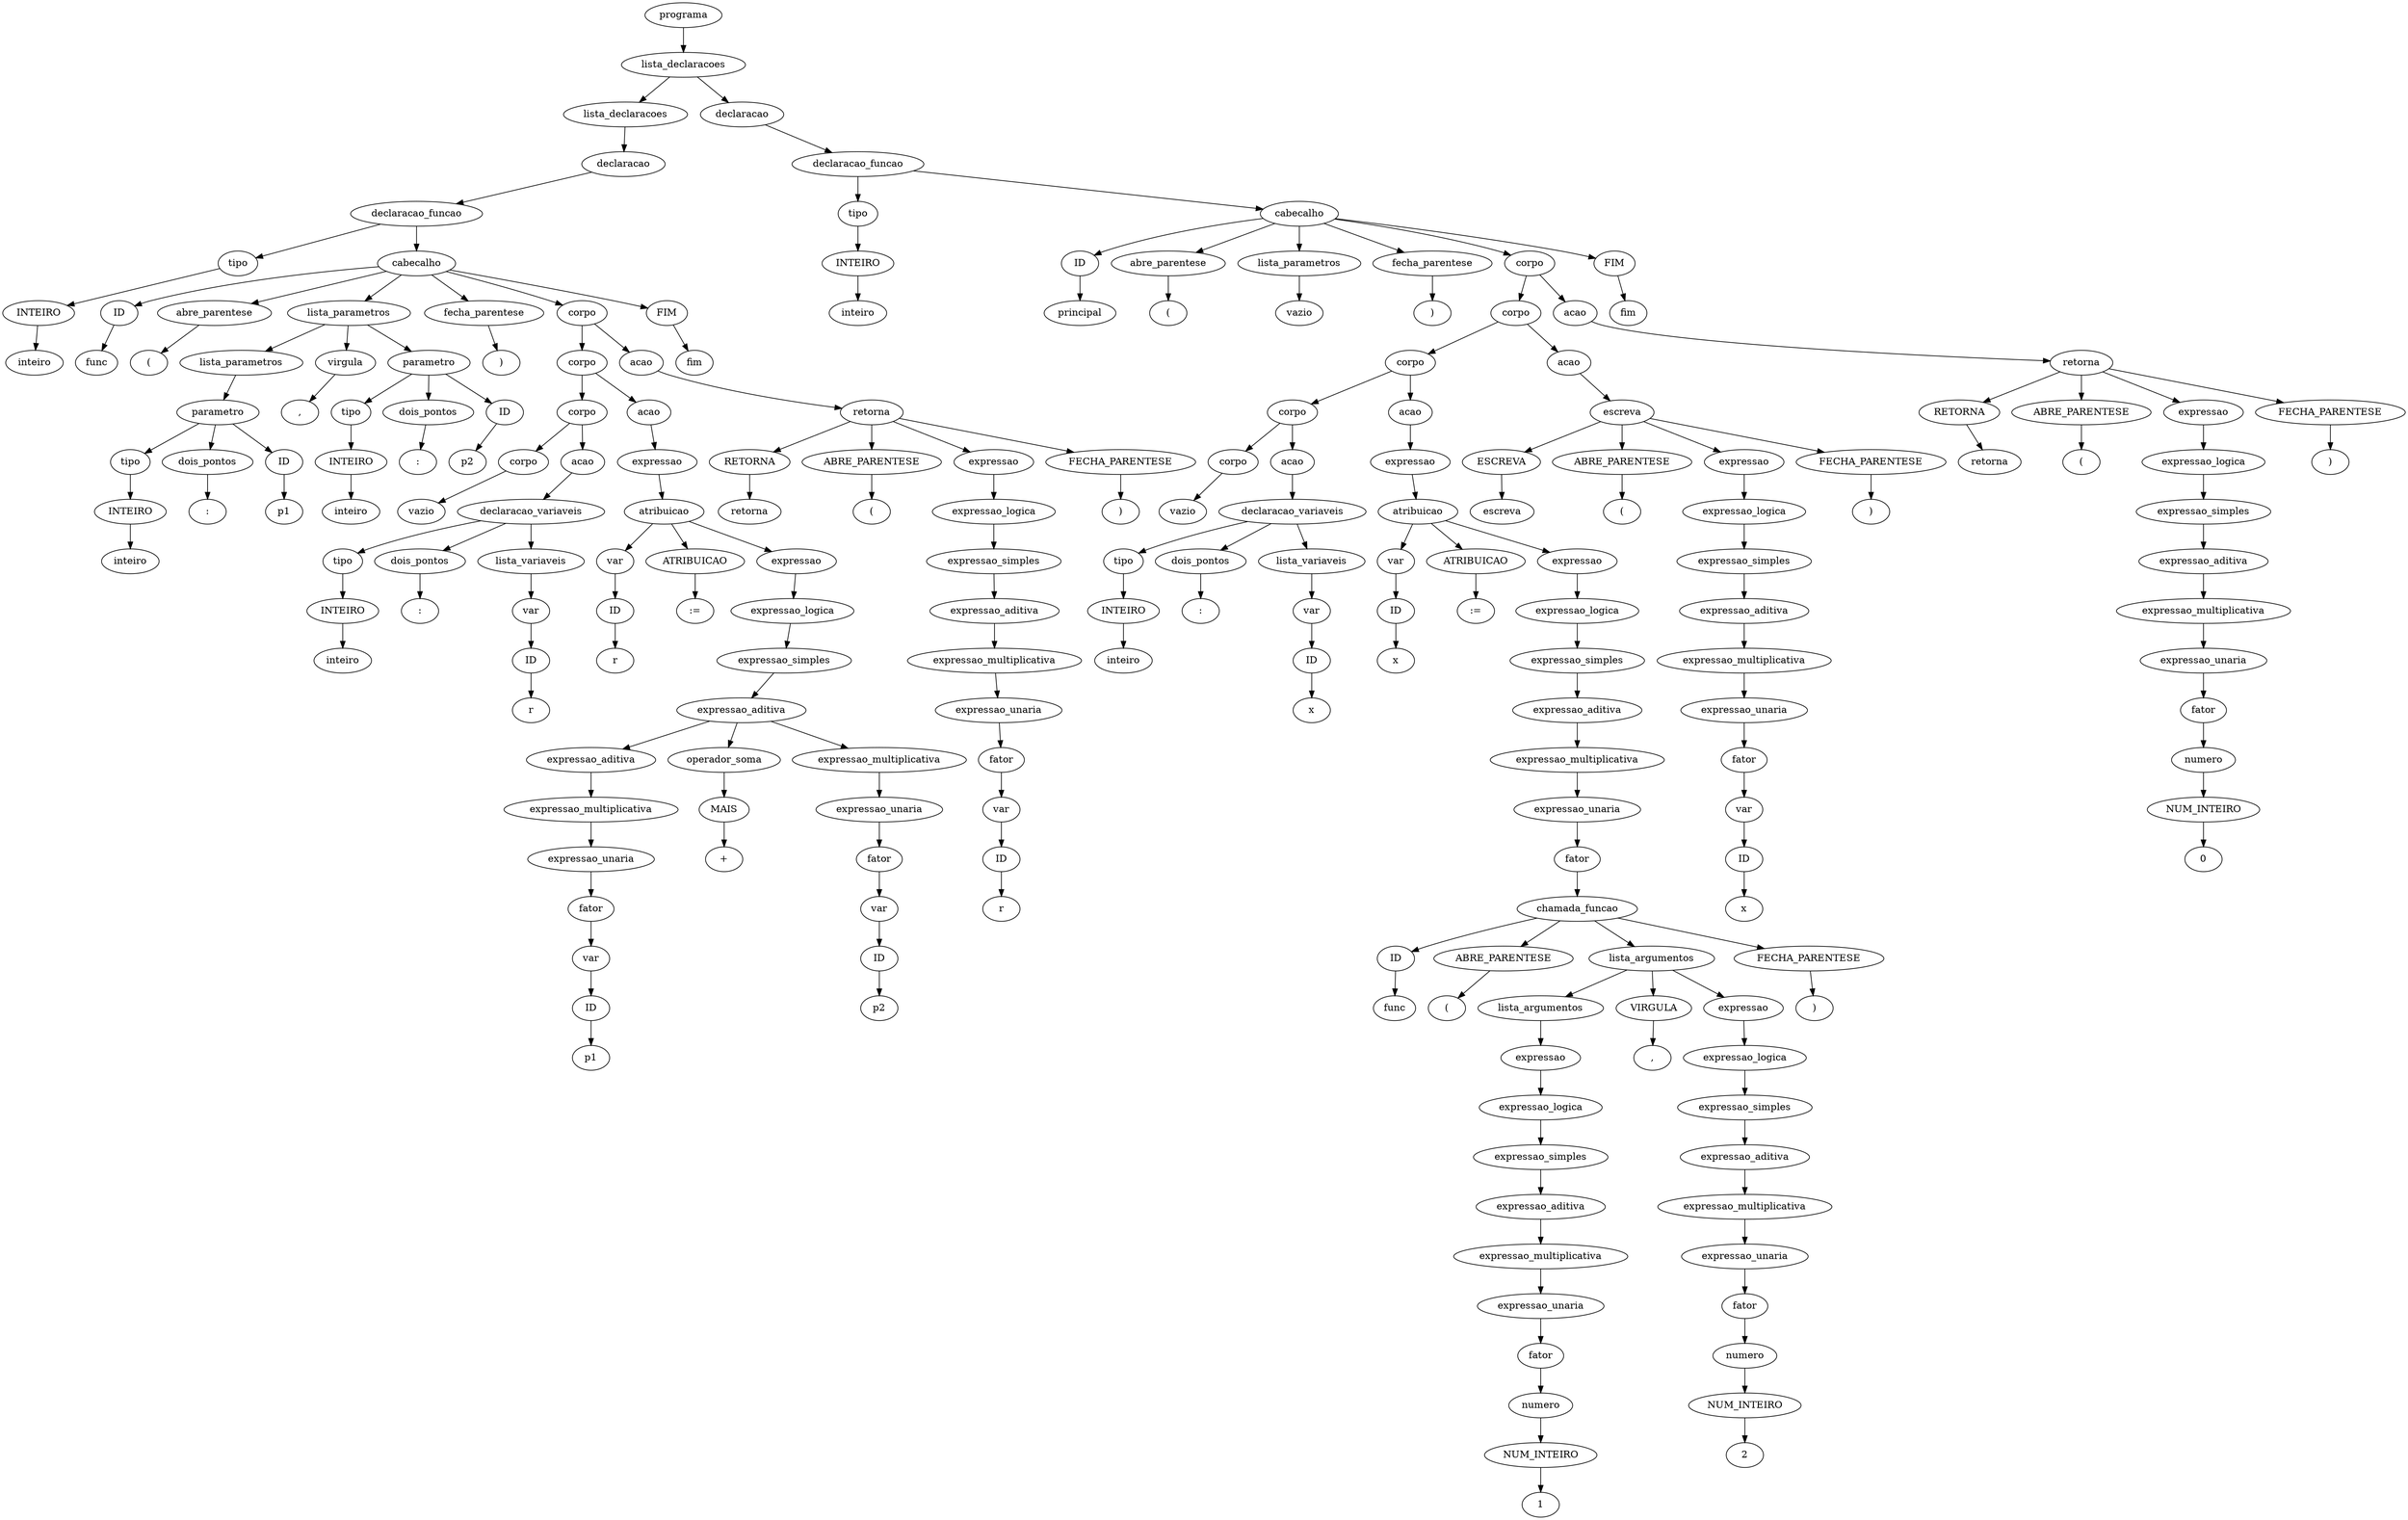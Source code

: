 digraph tree {
    "0x7fbd74fa9ba0" [label="programa"];
    "0x7fbd750723b0" [label="lista_declaracoes"];
    "0x7fbd74faae90" [label="lista_declaracoes"];
    "0x7fbd7515b580" [label="declaracao"];
    "0x7fbd74faba30" [label="declaracao_funcao"];
    "0x7fbd74fa9c90" [label="tipo"];
    "0x7fbd74fa9ae0" [label="INTEIRO"];
    "0x7fbd74fa9ab0" [label="inteiro"];
    "0x7fbd750704c0" [label="cabecalho"];
    "0x7fbd75070070" [label="ID"];
    "0x7fbd75070b80" [label="func"];
    "0x7fbd75070bb0" [label="abre_parentese"];
    "0x7fbd750709a0" [label="("];
    "0x7fbd75017880" [label="lista_parametros"];
    "0x7fbd74fa9f00" [label="lista_parametros"];
    "0x7fbd74fab0a0" [label="parametro"];
    "0x7fbd74fab250" [label="tipo"];
    "0x7fbd7515b5e0" [label="INTEIRO"];
    "0x7fbd75017970" [label="inteiro"];
    "0x7fbd74fa9b40" [label="dois_pontos"];
    "0x7fbd75017ac0" [label=":"];
    "0x7fbd75017af0" [label="ID"];
    "0x7fbd75017b20" [label="p1"];
    "0x7fbd75017bb0" [label="virgula"];
    "0x7fbd750179d0" [label=","];
    "0x7fbd750178b0" [label="parametro"];
    "0x7fbd750179a0" [label="tipo"];
    "0x7fbd75017a90" [label="INTEIRO"];
    "0x7fbd75017be0" [label="inteiro"];
    "0x7fbd750178e0" [label="dois_pontos"];
    "0x7fbd75017d30" [label=":"];
    "0x7fbd75017d60" [label="ID"];
    "0x7fbd75017d90" [label="p2"];
    "0x7fbd75070730" [label="fecha_parentese"];
    "0x7fbd75070760" [label=")"];
    "0x7fbd75070940" [label="corpo"];
    "0x7fbd75070670" [label="corpo"];
    "0x7fbd75017f40" [label="corpo"];
    "0x7fbd75017a60" [label="corpo"];
    "0x7fbd75017b50" [label="vazio"];
    "0x7fbd75017c10" [label="acao"];
    "0x7fbd75017ee0" [label="declaracao_variaveis"];
    "0x7fbd75017a00" [label="tipo"];
    "0x7fbd75017c70" [label="INTEIRO"];
    "0x7fbd75017eb0" [label="inteiro"];
    "0x7fbd75017fa0" [label="dois_pontos"];
    "0x7fbd75070100" [label=":"];
    "0x7fbd75017f10" [label="lista_variaveis"];
    "0x7fbd75017e20" [label="var"];
    "0x7fbd75017c40" [label="ID"];
    "0x7fbd75070040" [label="r"];
    "0x7fbd75070640" [label="acao"];
    "0x7fbd75017e50" [label="expressao"];
    "0x7fbd75070370" [label="atribuicao"];
    "0x7fbd75017b80" [label="var"];
    "0x7fbd75017a30" [label="ID"];
    "0x7fbd75070130" [label="r"];
    "0x7fbd75070310" [label="ATRIBUICAO"];
    "0x7fbd750705e0" [label=":="];
    "0x7fbd750705b0" [label="expressao"];
    "0x7fbd75070580" [label="expressao_logica"];
    "0x7fbd750702e0" [label="expressao_simples"];
    "0x7fbd750703d0" [label="expressao_aditiva"];
    "0x7fbd750701c0" [label="expressao_aditiva"];
    "0x7fbd750702b0" [label="expressao_multiplicativa"];
    "0x7fbd75070160" [label="expressao_unaria"];
    "0x7fbd75070190" [label="fator"];
    "0x7fbd75017fd0" [label="var"];
    "0x7fbd75017f70" [label="ID"];
    "0x7fbd75070280" [label="p1"];
    "0x7fbd75070430" [label="operador_soma"];
    "0x7fbd75070250" [label="MAIS"];
    "0x7fbd75070340" [label="+"];
    "0x7fbd75070550" [label="expressao_multiplicativa"];
    "0x7fbd75070460" [label="expressao_unaria"];
    "0x7fbd750703a0" [label="fator"];
    "0x7fbd750701f0" [label="var"];
    "0x7fbd75070220" [label="ID"];
    "0x7fbd75070520" [label="p2"];
    "0x7fbd75070a60" [label="acao"];
    "0x7fbd75070880" [label="retorna"];
    "0x7fbd75070970" [label="RETORNA"];
    "0x7fbd75070a90" [label="retorna"];
    "0x7fbd75070ac0" [label="ABRE_PARENTESE"];
    "0x7fbd75070af0" [label="("];
    "0x7fbd75070820" [label="expressao"];
    "0x7fbd750707c0" [label="expressao_logica"];
    "0x7fbd75070790" [label="expressao_simples"];
    "0x7fbd75070700" [label="expressao_aditiva"];
    "0x7fbd750700d0" [label="expressao_multiplicativa"];
    "0x7fbd750706a0" [label="expressao_unaria"];
    "0x7fbd750706d0" [label="fator"];
    "0x7fbd75017e80" [label="var"];
    "0x7fbd75017d00" [label="ID"];
    "0x7fbd750700a0" [label="r"];
    "0x7fbd75070b20" [label="FECHA_PARENTESE"];
    "0x7fbd75070b50" [label=")"];
    "0x7fbd75070be0" [label="FIM"];
    "0x7fbd75070c10" [label="fim"];
    "0x7fbd75017dc0" [label="declaracao"];
    "0x7fbd75017df0" [label="declaracao_funcao"];
    "0x7fbd74faba60" [label="tipo"];
    "0x7fbd74faa560" [label="INTEIRO"];
    "0x7fbd75070c70" [label="inteiro"];
    "0x7fbd750718a0" [label="cabecalho"];
    "0x7fbd75071840" [label="ID"];
    "0x7fbd750722c0" [label="principal"];
    "0x7fbd750722f0" [label="abre_parentese"];
    "0x7fbd750720e0" [label="("];
    "0x7fbd75070cd0" [label="lista_parametros"];
    "0x7fbd750708e0" [label="vazio"];
    "0x7fbd75071a80" [label="fecha_parentese"];
    "0x7fbd75071ab0" [label=")"];
    "0x7fbd75072080" [label="corpo"];
    "0x7fbd75071bd0" [label="corpo"];
    "0x7fbd750719c0" [label="corpo"];
    "0x7fbd75070f70" [label="corpo"];
    "0x7fbd75070dc0" [label="corpo"];
    "0x7fbd75070c40" [label="vazio"];
    "0x7fbd75070df0" [label="acao"];
    "0x7fbd75070f10" [label="declaracao_variaveis"];
    "0x7fbd75070ca0" [label="tipo"];
    "0x7fbd75070d30" [label="INTEIRO"];
    "0x7fbd75070eb0" [label="inteiro"];
    "0x7fbd75070fd0" [label="dois_pontos"];
    "0x7fbd750710f0" [label=":"];
    "0x7fbd75070f40" [label="lista_variaveis"];
    "0x7fbd75070d60" [label="var"];
    "0x7fbd75070d00" [label="ID"];
    "0x7fbd75071030" [label="x"];
    "0x7fbd75071720" [label="acao"];
    "0x7fbd750710c0" [label="expressao"];
    "0x7fbd750711e0" [label="atribuicao"];
    "0x7fbd75070a30" [label="var"];
    "0x7fbd75070d90" [label="ID"];
    "0x7fbd75071120" [label="x"];
    "0x7fbd750717b0" [label="ATRIBUICAO"];
    "0x7fbd75071990" [label=":="];
    "0x7fbd750711b0" [label="expressao"];
    "0x7fbd75071960" [label="expressao_logica"];
    "0x7fbd75071870" [label="expressao_simples"];
    "0x7fbd75071180" [label="expressao_aditiva"];
    "0x7fbd75071930" [label="expressao_multiplicativa"];
    "0x7fbd75071810" [label="expressao_unaria"];
    "0x7fbd750718d0" [label="fator"];
    "0x7fbd75071450" [label="chamada_funcao"];
    "0x7fbd750714e0" [label="ID"];
    "0x7fbd750712a0" [label="func"];
    "0x7fbd750712d0" [label="ABRE_PARENTESE"];
    "0x7fbd750716f0" [label="("];
    "0x7fbd750716c0" [label="lista_argumentos"];
    "0x7fbd750713f0" [label="lista_argumentos"];
    "0x7fbd750713c0" [label="expressao"];
    "0x7fbd75071390" [label="expressao_logica"];
    "0x7fbd75071300" [label="expressao_simples"];
    "0x7fbd75071270" [label="expressao_aditiva"];
    "0x7fbd75071360" [label="expressao_multiplicativa"];
    "0x7fbd75071150" [label="expressao_unaria"];
    "0x7fbd75071240" [label="fator"];
    "0x7fbd75071000" [label="numero"];
    "0x7fbd75070fa0" [label="NUM_INTEIRO"];
    "0x7fbd75071330" [label="1"];
    "0x7fbd75071750" [label="VIRGULA"];
    "0x7fbd750717e0" [label=","];
    "0x7fbd75071690" [label="expressao"];
    "0x7fbd75071660" [label="expressao_logica"];
    "0x7fbd750715d0" [label="expressao_simples"];
    "0x7fbd75071540" [label="expressao_aditiva"];
    "0x7fbd75071630" [label="expressao_multiplicativa"];
    "0x7fbd75071480" [label="expressao_unaria"];
    "0x7fbd75071510" [label="fator"];
    "0x7fbd75071420" [label="numero"];
    "0x7fbd750714b0" [label="NUM_INTEIRO"];
    "0x7fbd75071600" [label="2"];
    "0x7fbd75071780" [label="FECHA_PARENTESE"];
    "0x7fbd75071900" [label=")"];
    "0x7fbd75071db0" [label="acao"];
    "0x7fbd75071b70" [label="escreva"];
    "0x7fbd75071c00" [label="ESCREVA"];
    "0x7fbd75071e10" [label="escreva"];
    "0x7fbd75071e70" [label="ABRE_PARENTESE"];
    "0x7fbd75071ea0" [label="("];
    "0x7fbd75071b40" [label="expressao"];
    "0x7fbd75071b10" [label="expressao_logica"];
    "0x7fbd75071ae0" [label="expressao_simples"];
    "0x7fbd75071a50" [label="expressao_aditiva"];
    "0x7fbd75070e50" [label="expressao_multiplicativa"];
    "0x7fbd750719f0" [label="expressao_unaria"];
    "0x7fbd75071a20" [label="fator"];
    "0x7fbd75070e80" [label="var"];
    "0x7fbd75070e20" [label="ID"];
    "0x7fbd75071090" [label="x"];
    "0x7fbd75071ed0" [label="FECHA_PARENTESE"];
    "0x7fbd75071f00" [label=")"];
    "0x7fbd750721a0" [label="acao"];
    "0x7fbd75072020" [label="retorna"];
    "0x7fbd750720b0" [label="RETORNA"];
    "0x7fbd750721d0" [label="retorna"];
    "0x7fbd75072200" [label="ABRE_PARENTESE"];
    "0x7fbd75072230" [label="("];
    "0x7fbd75071ff0" [label="expressao"];
    "0x7fbd75071fc0" [label="expressao_logica"];
    "0x7fbd75071f90" [label="expressao_simples"];
    "0x7fbd75071c30" [label="expressao_aditiva"];
    "0x7fbd75071f60" [label="expressao_multiplicativa"];
    "0x7fbd75071cf0" [label="expressao_unaria"];
    "0x7fbd75071ba0" [label="fator"];
    "0x7fbd750715a0" [label="numero"];
    "0x7fbd75071060" [label="NUM_INTEIRO"];
    "0x7fbd75071f30" [label="0"];
    "0x7fbd75072260" [label="FECHA_PARENTESE"];
    "0x7fbd75072290" [label=")"];
    "0x7fbd75072320" [label="FIM"];
    "0x7fbd75072350" [label="fim"];
    "0x7fbd74fa9ba0" -> "0x7fbd750723b0";
    "0x7fbd750723b0" -> "0x7fbd74faae90";
    "0x7fbd750723b0" -> "0x7fbd75017dc0";
    "0x7fbd74faae90" -> "0x7fbd7515b580";
    "0x7fbd7515b580" -> "0x7fbd74faba30";
    "0x7fbd74faba30" -> "0x7fbd74fa9c90";
    "0x7fbd74faba30" -> "0x7fbd750704c0";
    "0x7fbd74fa9c90" -> "0x7fbd74fa9ae0";
    "0x7fbd74fa9ae0" -> "0x7fbd74fa9ab0";
    "0x7fbd750704c0" -> "0x7fbd75070070";
    "0x7fbd750704c0" -> "0x7fbd75070bb0";
    "0x7fbd750704c0" -> "0x7fbd75017880";
    "0x7fbd750704c0" -> "0x7fbd75070730";
    "0x7fbd750704c0" -> "0x7fbd75070940";
    "0x7fbd750704c0" -> "0x7fbd75070be0";
    "0x7fbd75070070" -> "0x7fbd75070b80";
    "0x7fbd75070bb0" -> "0x7fbd750709a0";
    "0x7fbd75017880" -> "0x7fbd74fa9f00";
    "0x7fbd75017880" -> "0x7fbd75017bb0";
    "0x7fbd75017880" -> "0x7fbd750178b0";
    "0x7fbd74fa9f00" -> "0x7fbd74fab0a0";
    "0x7fbd74fab0a0" -> "0x7fbd74fab250";
    "0x7fbd74fab0a0" -> "0x7fbd74fa9b40";
    "0x7fbd74fab0a0" -> "0x7fbd75017af0";
    "0x7fbd74fab250" -> "0x7fbd7515b5e0";
    "0x7fbd7515b5e0" -> "0x7fbd75017970";
    "0x7fbd74fa9b40" -> "0x7fbd75017ac0";
    "0x7fbd75017af0" -> "0x7fbd75017b20";
    "0x7fbd75017bb0" -> "0x7fbd750179d0";
    "0x7fbd750178b0" -> "0x7fbd750179a0";
    "0x7fbd750178b0" -> "0x7fbd750178e0";
    "0x7fbd750178b0" -> "0x7fbd75017d60";
    "0x7fbd750179a0" -> "0x7fbd75017a90";
    "0x7fbd75017a90" -> "0x7fbd75017be0";
    "0x7fbd750178e0" -> "0x7fbd75017d30";
    "0x7fbd75017d60" -> "0x7fbd75017d90";
    "0x7fbd75070730" -> "0x7fbd75070760";
    "0x7fbd75070940" -> "0x7fbd75070670";
    "0x7fbd75070940" -> "0x7fbd75070a60";
    "0x7fbd75070670" -> "0x7fbd75017f40";
    "0x7fbd75070670" -> "0x7fbd75070640";
    "0x7fbd75017f40" -> "0x7fbd75017a60";
    "0x7fbd75017f40" -> "0x7fbd75017c10";
    "0x7fbd75017a60" -> "0x7fbd75017b50";
    "0x7fbd75017c10" -> "0x7fbd75017ee0";
    "0x7fbd75017ee0" -> "0x7fbd75017a00";
    "0x7fbd75017ee0" -> "0x7fbd75017fa0";
    "0x7fbd75017ee0" -> "0x7fbd75017f10";
    "0x7fbd75017a00" -> "0x7fbd75017c70";
    "0x7fbd75017c70" -> "0x7fbd75017eb0";
    "0x7fbd75017fa0" -> "0x7fbd75070100";
    "0x7fbd75017f10" -> "0x7fbd75017e20";
    "0x7fbd75017e20" -> "0x7fbd75017c40";
    "0x7fbd75017c40" -> "0x7fbd75070040";
    "0x7fbd75070640" -> "0x7fbd75017e50";
    "0x7fbd75017e50" -> "0x7fbd75070370";
    "0x7fbd75070370" -> "0x7fbd75017b80";
    "0x7fbd75070370" -> "0x7fbd75070310";
    "0x7fbd75070370" -> "0x7fbd750705b0";
    "0x7fbd75017b80" -> "0x7fbd75017a30";
    "0x7fbd75017a30" -> "0x7fbd75070130";
    "0x7fbd75070310" -> "0x7fbd750705e0";
    "0x7fbd750705b0" -> "0x7fbd75070580";
    "0x7fbd75070580" -> "0x7fbd750702e0";
    "0x7fbd750702e0" -> "0x7fbd750703d0";
    "0x7fbd750703d0" -> "0x7fbd750701c0";
    "0x7fbd750703d0" -> "0x7fbd75070430";
    "0x7fbd750703d0" -> "0x7fbd75070550";
    "0x7fbd750701c0" -> "0x7fbd750702b0";
    "0x7fbd750702b0" -> "0x7fbd75070160";
    "0x7fbd75070160" -> "0x7fbd75070190";
    "0x7fbd75070190" -> "0x7fbd75017fd0";
    "0x7fbd75017fd0" -> "0x7fbd75017f70";
    "0x7fbd75017f70" -> "0x7fbd75070280";
    "0x7fbd75070430" -> "0x7fbd75070250";
    "0x7fbd75070250" -> "0x7fbd75070340";
    "0x7fbd75070550" -> "0x7fbd75070460";
    "0x7fbd75070460" -> "0x7fbd750703a0";
    "0x7fbd750703a0" -> "0x7fbd750701f0";
    "0x7fbd750701f0" -> "0x7fbd75070220";
    "0x7fbd75070220" -> "0x7fbd75070520";
    "0x7fbd75070a60" -> "0x7fbd75070880";
    "0x7fbd75070880" -> "0x7fbd75070970";
    "0x7fbd75070880" -> "0x7fbd75070ac0";
    "0x7fbd75070880" -> "0x7fbd75070820";
    "0x7fbd75070880" -> "0x7fbd75070b20";
    "0x7fbd75070970" -> "0x7fbd75070a90";
    "0x7fbd75070ac0" -> "0x7fbd75070af0";
    "0x7fbd75070820" -> "0x7fbd750707c0";
    "0x7fbd750707c0" -> "0x7fbd75070790";
    "0x7fbd75070790" -> "0x7fbd75070700";
    "0x7fbd75070700" -> "0x7fbd750700d0";
    "0x7fbd750700d0" -> "0x7fbd750706a0";
    "0x7fbd750706a0" -> "0x7fbd750706d0";
    "0x7fbd750706d0" -> "0x7fbd75017e80";
    "0x7fbd75017e80" -> "0x7fbd75017d00";
    "0x7fbd75017d00" -> "0x7fbd750700a0";
    "0x7fbd75070b20" -> "0x7fbd75070b50";
    "0x7fbd75070be0" -> "0x7fbd75070c10";
    "0x7fbd75017dc0" -> "0x7fbd75017df0";
    "0x7fbd75017df0" -> "0x7fbd74faba60";
    "0x7fbd75017df0" -> "0x7fbd750718a0";
    "0x7fbd74faba60" -> "0x7fbd74faa560";
    "0x7fbd74faa560" -> "0x7fbd75070c70";
    "0x7fbd750718a0" -> "0x7fbd75071840";
    "0x7fbd750718a0" -> "0x7fbd750722f0";
    "0x7fbd750718a0" -> "0x7fbd75070cd0";
    "0x7fbd750718a0" -> "0x7fbd75071a80";
    "0x7fbd750718a0" -> "0x7fbd75072080";
    "0x7fbd750718a0" -> "0x7fbd75072320";
    "0x7fbd75071840" -> "0x7fbd750722c0";
    "0x7fbd750722f0" -> "0x7fbd750720e0";
    "0x7fbd75070cd0" -> "0x7fbd750708e0";
    "0x7fbd75071a80" -> "0x7fbd75071ab0";
    "0x7fbd75072080" -> "0x7fbd75071bd0";
    "0x7fbd75072080" -> "0x7fbd750721a0";
    "0x7fbd75071bd0" -> "0x7fbd750719c0";
    "0x7fbd75071bd0" -> "0x7fbd75071db0";
    "0x7fbd750719c0" -> "0x7fbd75070f70";
    "0x7fbd750719c0" -> "0x7fbd75071720";
    "0x7fbd75070f70" -> "0x7fbd75070dc0";
    "0x7fbd75070f70" -> "0x7fbd75070df0";
    "0x7fbd75070dc0" -> "0x7fbd75070c40";
    "0x7fbd75070df0" -> "0x7fbd75070f10";
    "0x7fbd75070f10" -> "0x7fbd75070ca0";
    "0x7fbd75070f10" -> "0x7fbd75070fd0";
    "0x7fbd75070f10" -> "0x7fbd75070f40";
    "0x7fbd75070ca0" -> "0x7fbd75070d30";
    "0x7fbd75070d30" -> "0x7fbd75070eb0";
    "0x7fbd75070fd0" -> "0x7fbd750710f0";
    "0x7fbd75070f40" -> "0x7fbd75070d60";
    "0x7fbd75070d60" -> "0x7fbd75070d00";
    "0x7fbd75070d00" -> "0x7fbd75071030";
    "0x7fbd75071720" -> "0x7fbd750710c0";
    "0x7fbd750710c0" -> "0x7fbd750711e0";
    "0x7fbd750711e0" -> "0x7fbd75070a30";
    "0x7fbd750711e0" -> "0x7fbd750717b0";
    "0x7fbd750711e0" -> "0x7fbd750711b0";
    "0x7fbd75070a30" -> "0x7fbd75070d90";
    "0x7fbd75070d90" -> "0x7fbd75071120";
    "0x7fbd750717b0" -> "0x7fbd75071990";
    "0x7fbd750711b0" -> "0x7fbd75071960";
    "0x7fbd75071960" -> "0x7fbd75071870";
    "0x7fbd75071870" -> "0x7fbd75071180";
    "0x7fbd75071180" -> "0x7fbd75071930";
    "0x7fbd75071930" -> "0x7fbd75071810";
    "0x7fbd75071810" -> "0x7fbd750718d0";
    "0x7fbd750718d0" -> "0x7fbd75071450";
    "0x7fbd75071450" -> "0x7fbd750714e0";
    "0x7fbd75071450" -> "0x7fbd750712d0";
    "0x7fbd75071450" -> "0x7fbd750716c0";
    "0x7fbd75071450" -> "0x7fbd75071780";
    "0x7fbd750714e0" -> "0x7fbd750712a0";
    "0x7fbd750712d0" -> "0x7fbd750716f0";
    "0x7fbd750716c0" -> "0x7fbd750713f0";
    "0x7fbd750716c0" -> "0x7fbd75071750";
    "0x7fbd750716c0" -> "0x7fbd75071690";
    "0x7fbd750713f0" -> "0x7fbd750713c0";
    "0x7fbd750713c0" -> "0x7fbd75071390";
    "0x7fbd75071390" -> "0x7fbd75071300";
    "0x7fbd75071300" -> "0x7fbd75071270";
    "0x7fbd75071270" -> "0x7fbd75071360";
    "0x7fbd75071360" -> "0x7fbd75071150";
    "0x7fbd75071150" -> "0x7fbd75071240";
    "0x7fbd75071240" -> "0x7fbd75071000";
    "0x7fbd75071000" -> "0x7fbd75070fa0";
    "0x7fbd75070fa0" -> "0x7fbd75071330";
    "0x7fbd75071750" -> "0x7fbd750717e0";
    "0x7fbd75071690" -> "0x7fbd75071660";
    "0x7fbd75071660" -> "0x7fbd750715d0";
    "0x7fbd750715d0" -> "0x7fbd75071540";
    "0x7fbd75071540" -> "0x7fbd75071630";
    "0x7fbd75071630" -> "0x7fbd75071480";
    "0x7fbd75071480" -> "0x7fbd75071510";
    "0x7fbd75071510" -> "0x7fbd75071420";
    "0x7fbd75071420" -> "0x7fbd750714b0";
    "0x7fbd750714b0" -> "0x7fbd75071600";
    "0x7fbd75071780" -> "0x7fbd75071900";
    "0x7fbd75071db0" -> "0x7fbd75071b70";
    "0x7fbd75071b70" -> "0x7fbd75071c00";
    "0x7fbd75071b70" -> "0x7fbd75071e70";
    "0x7fbd75071b70" -> "0x7fbd75071b40";
    "0x7fbd75071b70" -> "0x7fbd75071ed0";
    "0x7fbd75071c00" -> "0x7fbd75071e10";
    "0x7fbd75071e70" -> "0x7fbd75071ea0";
    "0x7fbd75071b40" -> "0x7fbd75071b10";
    "0x7fbd75071b10" -> "0x7fbd75071ae0";
    "0x7fbd75071ae0" -> "0x7fbd75071a50";
    "0x7fbd75071a50" -> "0x7fbd75070e50";
    "0x7fbd75070e50" -> "0x7fbd750719f0";
    "0x7fbd750719f0" -> "0x7fbd75071a20";
    "0x7fbd75071a20" -> "0x7fbd75070e80";
    "0x7fbd75070e80" -> "0x7fbd75070e20";
    "0x7fbd75070e20" -> "0x7fbd75071090";
    "0x7fbd75071ed0" -> "0x7fbd75071f00";
    "0x7fbd750721a0" -> "0x7fbd75072020";
    "0x7fbd75072020" -> "0x7fbd750720b0";
    "0x7fbd75072020" -> "0x7fbd75072200";
    "0x7fbd75072020" -> "0x7fbd75071ff0";
    "0x7fbd75072020" -> "0x7fbd75072260";
    "0x7fbd750720b0" -> "0x7fbd750721d0";
    "0x7fbd75072200" -> "0x7fbd75072230";
    "0x7fbd75071ff0" -> "0x7fbd75071fc0";
    "0x7fbd75071fc0" -> "0x7fbd75071f90";
    "0x7fbd75071f90" -> "0x7fbd75071c30";
    "0x7fbd75071c30" -> "0x7fbd75071f60";
    "0x7fbd75071f60" -> "0x7fbd75071cf0";
    "0x7fbd75071cf0" -> "0x7fbd75071ba0";
    "0x7fbd75071ba0" -> "0x7fbd750715a0";
    "0x7fbd750715a0" -> "0x7fbd75071060";
    "0x7fbd75071060" -> "0x7fbd75071f30";
    "0x7fbd75072260" -> "0x7fbd75072290";
    "0x7fbd75072320" -> "0x7fbd75072350";
}
